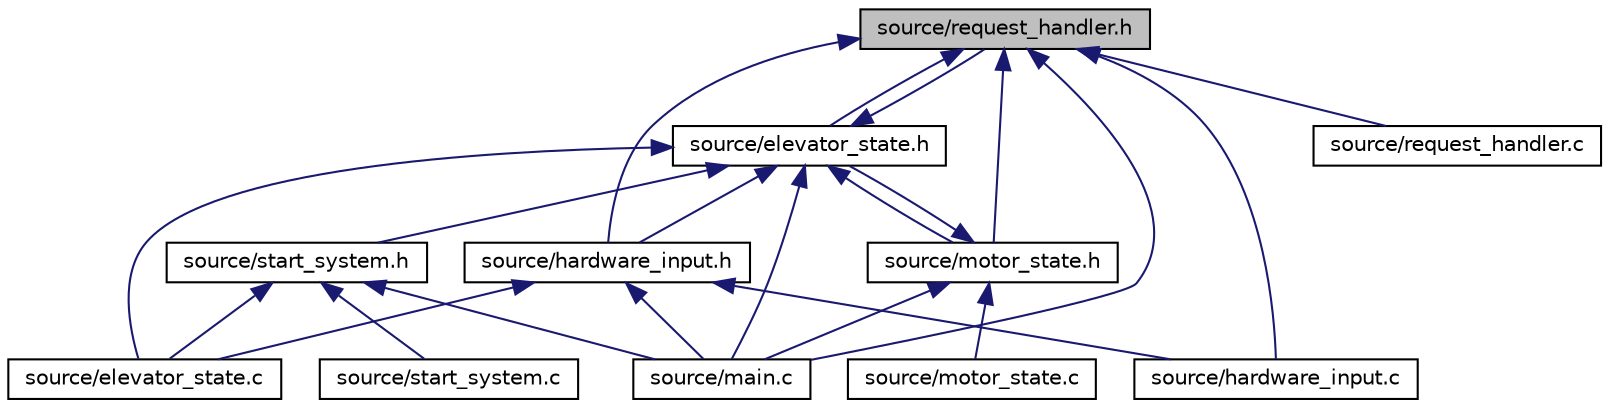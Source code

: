 digraph "source/request_handler.h"
{
  edge [fontname="Helvetica",fontsize="10",labelfontname="Helvetica",labelfontsize="10"];
  node [fontname="Helvetica",fontsize="10",shape=record];
  Node6 [label="source/request_handler.h",height=0.2,width=0.4,color="black", fillcolor="grey75", style="filled", fontcolor="black"];
  Node6 -> Node7 [dir="back",color="midnightblue",fontsize="10",style="solid",fontname="Helvetica"];
  Node7 [label="source/elevator_state.h",height=0.2,width=0.4,color="black", fillcolor="white", style="filled",URL="$elevator__state_8h.html",tooltip="State machine. "];
  Node7 -> Node8 [dir="back",color="midnightblue",fontsize="10",style="solid",fontname="Helvetica"];
  Node8 [label="source/start_system.h",height=0.2,width=0.4,color="black", fillcolor="white", style="filled",URL="$start__system_8h.html",tooltip="Start up progress for elevator. "];
  Node8 -> Node9 [dir="back",color="midnightblue",fontsize="10",style="solid",fontname="Helvetica"];
  Node9 [label="source/elevator_state.c",height=0.2,width=0.4,color="black", fillcolor="white", style="filled",URL="$elevator__state_8c_source.html"];
  Node8 -> Node10 [dir="back",color="midnightblue",fontsize="10",style="solid",fontname="Helvetica"];
  Node10 [label="source/main.c",height=0.2,width=0.4,color="black", fillcolor="white", style="filled",URL="$main_8c.html",tooltip="Main. "];
  Node8 -> Node11 [dir="back",color="midnightblue",fontsize="10",style="solid",fontname="Helvetica"];
  Node11 [label="source/start_system.c",height=0.2,width=0.4,color="black", fillcolor="white", style="filled",URL="$start__system_8c_source.html"];
  Node7 -> Node6 [dir="back",color="midnightblue",fontsize="10",style="solid",fontname="Helvetica"];
  Node7 -> Node12 [dir="back",color="midnightblue",fontsize="10",style="solid",fontname="Helvetica"];
  Node12 [label="source/motor_state.h",height=0.2,width=0.4,color="black", fillcolor="white", style="filled",URL="$motor__state_8h.html",tooltip="Motor state. "];
  Node12 -> Node7 [dir="back",color="midnightblue",fontsize="10",style="solid",fontname="Helvetica"];
  Node12 -> Node10 [dir="back",color="midnightblue",fontsize="10",style="solid",fontname="Helvetica"];
  Node12 -> Node13 [dir="back",color="midnightblue",fontsize="10",style="solid",fontname="Helvetica"];
  Node13 [label="source/motor_state.c",height=0.2,width=0.4,color="black", fillcolor="white", style="filled",URL="$motor__state_8c_source.html"];
  Node7 -> Node14 [dir="back",color="midnightblue",fontsize="10",style="solid",fontname="Helvetica"];
  Node14 [label="source/hardware_input.h",height=0.2,width=0.4,color="black", fillcolor="white", style="filled",URL="$hardware__input_8h.html",tooltip="Hardware input. "];
  Node14 -> Node9 [dir="back",color="midnightblue",fontsize="10",style="solid",fontname="Helvetica"];
  Node14 -> Node15 [dir="back",color="midnightblue",fontsize="10",style="solid",fontname="Helvetica"];
  Node15 [label="source/hardware_input.c",height=0.2,width=0.4,color="black", fillcolor="white", style="filled",URL="$hardware__input_8c_source.html"];
  Node14 -> Node10 [dir="back",color="midnightblue",fontsize="10",style="solid",fontname="Helvetica"];
  Node7 -> Node9 [dir="back",color="midnightblue",fontsize="10",style="solid",fontname="Helvetica"];
  Node7 -> Node10 [dir="back",color="midnightblue",fontsize="10",style="solid",fontname="Helvetica"];
  Node6 -> Node12 [dir="back",color="midnightblue",fontsize="10",style="solid",fontname="Helvetica"];
  Node6 -> Node14 [dir="back",color="midnightblue",fontsize="10",style="solid",fontname="Helvetica"];
  Node6 -> Node15 [dir="back",color="midnightblue",fontsize="10",style="solid",fontname="Helvetica"];
  Node6 -> Node10 [dir="back",color="midnightblue",fontsize="10",style="solid",fontname="Helvetica"];
  Node6 -> Node16 [dir="back",color="midnightblue",fontsize="10",style="solid",fontname="Helvetica"];
  Node16 [label="source/request_handler.c",height=0.2,width=0.4,color="black", fillcolor="white", style="filled",URL="$request__handler_8c_source.html"];
}

